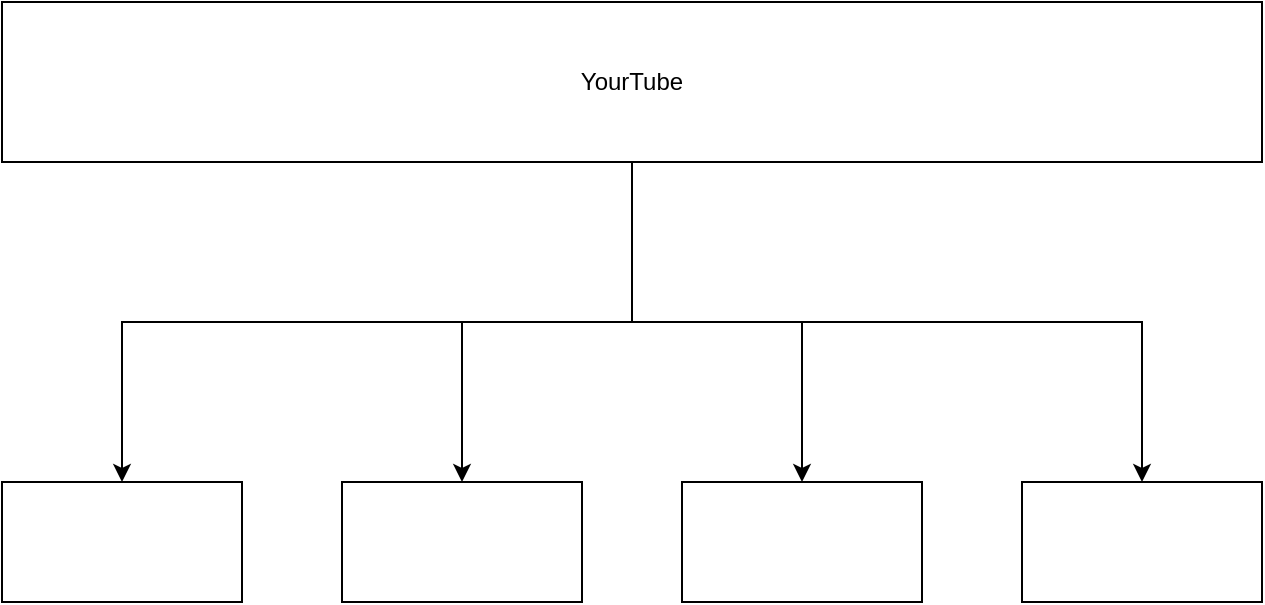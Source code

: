 <mxfile version="23.1.6" type="github">
  <diagram id="prtHgNgQTEPvFCAcTncT" name="Page-1">
    <mxGraphModel dx="904" dy="544" grid="1" gridSize="10" guides="1" tooltips="1" connect="1" arrows="1" fold="1" page="1" pageScale="1" pageWidth="827" pageHeight="1169" math="0" shadow="0">
      <root>
        <mxCell id="0" />
        <mxCell id="1" parent="0" />
        <mxCell id="8UjhFsNZFn08s7CL7qMy-6" value="" style="edgeStyle=orthogonalEdgeStyle;rounded=0;orthogonalLoop=1;jettySize=auto;html=1;entryX=0.5;entryY=0;entryDx=0;entryDy=0;" edge="1" parent="1" source="8UjhFsNZFn08s7CL7qMy-3" target="8UjhFsNZFn08s7CL7qMy-7">
          <mxGeometry relative="1" as="geometry">
            <mxPoint x="440" y="240" as="targetPoint" />
          </mxGeometry>
        </mxCell>
        <mxCell id="8UjhFsNZFn08s7CL7qMy-18" style="edgeStyle=orthogonalEdgeStyle;rounded=0;orthogonalLoop=1;jettySize=auto;html=1;entryX=0.5;entryY=0;entryDx=0;entryDy=0;" edge="1" parent="1" source="8UjhFsNZFn08s7CL7qMy-3" target="8UjhFsNZFn08s7CL7qMy-15">
          <mxGeometry relative="1" as="geometry" />
        </mxCell>
        <mxCell id="8UjhFsNZFn08s7CL7qMy-21" style="edgeStyle=orthogonalEdgeStyle;rounded=0;orthogonalLoop=1;jettySize=auto;html=1;entryX=0.5;entryY=0;entryDx=0;entryDy=0;" edge="1" parent="1" source="8UjhFsNZFn08s7CL7qMy-3" target="8UjhFsNZFn08s7CL7qMy-19">
          <mxGeometry relative="1" as="geometry" />
        </mxCell>
        <mxCell id="8UjhFsNZFn08s7CL7qMy-22" style="edgeStyle=orthogonalEdgeStyle;rounded=0;orthogonalLoop=1;jettySize=auto;html=1;" edge="1" parent="1" source="8UjhFsNZFn08s7CL7qMy-3" target="8UjhFsNZFn08s7CL7qMy-9">
          <mxGeometry relative="1" as="geometry" />
        </mxCell>
        <mxCell id="8UjhFsNZFn08s7CL7qMy-3" value="YourTube" style="rounded=0;whiteSpace=wrap;html=1;" vertex="1" parent="1">
          <mxGeometry y="80" width="630" height="80" as="geometry" />
        </mxCell>
        <mxCell id="8UjhFsNZFn08s7CL7qMy-7" value="" style="whiteSpace=wrap;html=1;rounded=0;" vertex="1" parent="1">
          <mxGeometry x="340" y="320" width="120" height="60" as="geometry" />
        </mxCell>
        <mxCell id="8UjhFsNZFn08s7CL7qMy-9" value="" style="whiteSpace=wrap;html=1;rounded=0;" vertex="1" parent="1">
          <mxGeometry x="170" y="320" width="120" height="60" as="geometry" />
        </mxCell>
        <mxCell id="8UjhFsNZFn08s7CL7qMy-15" value="" style="whiteSpace=wrap;html=1;rounded=0;" vertex="1" parent="1">
          <mxGeometry y="320" width="120" height="60" as="geometry" />
        </mxCell>
        <mxCell id="8UjhFsNZFn08s7CL7qMy-19" value="" style="whiteSpace=wrap;html=1;rounded=0;" vertex="1" parent="1">
          <mxGeometry x="510" y="320" width="120" height="60" as="geometry" />
        </mxCell>
      </root>
    </mxGraphModel>
  </diagram>
</mxfile>
